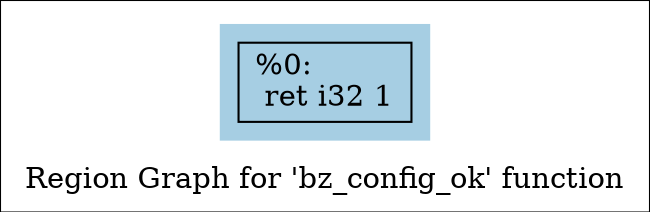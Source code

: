 digraph "Region Graph for 'bz_config_ok' function" {
	label="Region Graph for 'bz_config_ok' function";

	Node0x2a89df0 [shape=record,label="{%0:\l  ret i32 1\l}"];
	colorscheme = "paired12"
        subgraph cluster_0x2bc57b0 {
          label = "";
          style = filled;
          color = 1
          Node0x2a89df0;
        }
}
